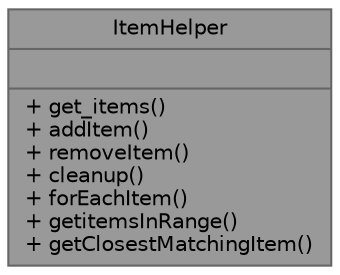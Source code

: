 digraph "ItemHelper"
{
 // LATEX_PDF_SIZE
  bgcolor="transparent";
  edge [fontname=Helvetica,fontsize=10,labelfontname=Helvetica,labelfontsize=10];
  node [fontname=Helvetica,fontsize=10,shape=box,height=0.2,width=0.4];
  Node1 [shape=record,label="{ItemHelper\n||+ get_items()\l+ addItem()\l+ removeItem()\l+ cleanup()\l+ forEachItem()\l+ getitemsInRange()\l+ getClosestMatchingItem()\l}",height=0.2,width=0.4,color="gray40", fillcolor="grey60", style="filled", fontcolor="black",tooltip=" "];
}
